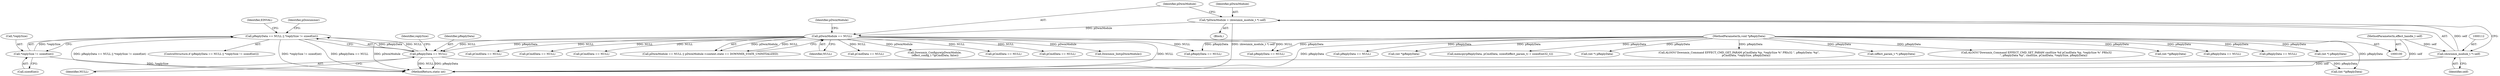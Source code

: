 digraph "0_Android_aeea52da00d210587fb3ed895de3d5f2e0264c88_0@API" {
"1000375" [label="(Call,pReplyData == NULL || *replySize != sizeof(int))"];
"1000376" [label="(Call,pReplyData == NULL)"];
"1000106" [label="(MethodParameterIn,void *pReplyData)"];
"1000118" [label="(Call,pDwmModule == NULL)"];
"1000109" [label="(Call,*pDwmModule = (downmix_module_t *) self)"];
"1000111" [label="(Call,(downmix_module_t *) self)"];
"1000101" [label="(MethodParameterIn,effect_handle_t self)"];
"1000379" [label="(Call,*replySize != sizeof(int))"];
"1000380" [label="(Call,*replySize)"];
"1000113" [label="(Identifier,self)"];
"1000101" [label="(MethodParameterIn,effect_handle_t self)"];
"1000377" [label="(Identifier,pReplyData)"];
"1000322" [label="(Call,pReplyData == NULL)"];
"1000124" [label="(Identifier,pDwmModule)"];
"1000344" [label="(Call,(int *)pReplyData)"];
"1000163" [label="(Call,Downmix_Init(pDwmModule))"];
"1000119" [label="(Identifier,pDwmModule)"];
"1000255" [label="(Call,memcpy(pReplyData, pCmdData, sizeof(effect_param_t) + sizeof(int32_t)))"];
"1000387" [label="(Identifier,EINVAL)"];
"1000120" [label="(Identifier,NULL)"];
"1000169" [label="(Call,pCmdData == NULL)"];
"1000407" [label="(Call,(int *)pReplyData)"];
"1000178" [label="(Call,pReplyData == NULL)"];
"1000375" [label="(Call,pReplyData == NULL || *replySize != sizeof(int))"];
"1000525" [label="(Call,pCmdData == NULL)"];
"1000110" [label="(Identifier,pDwmModule)"];
"1000192" [label="(Call,(int *) pReplyData)"];
"1000548" [label="(MethodReturn,static int)"];
"1000111" [label="(Call,(downmix_module_t *) self)"];
"1000378" [label="(Identifier,NULL)"];
"1000454" [label="(Call,pCmdData == NULL)"];
"1000146" [label="(Call,pReplyData == NULL)"];
"1000106" [label="(MethodParameterIn,void *pReplyData)"];
"1000117" [label="(Call,pDwmModule == NULL || pDwmModule->context.state == DOWNMIX_STATE_UNINITIALIZED)"];
"1000391" [label="(Identifier,pDownmixer)"];
"1000308" [label="(Call,pCmdData == NULL)"];
"1000379" [label="(Call,*replySize != sizeof(int))"];
"1000160" [label="(Call,(int *) pReplyData)"];
"1000376" [label="(Call,pReplyData == NULL)"];
"1000208" [label="(Call,ALOGV(\"Downmix_Command EFFECT_CMD_GET_PARAM pCmdData %p, *replySize %\" PRIu32 \", pReplyData: %p\",\n                 pCmdData, *replySize, pReplyData))"];
"1000415" [label="(Call,pReplyData == NULL)"];
"1000195" [label="(Call,Downmix_Configure(pDwmModule,\n (effect_config_t *)pCmdData, false))"];
"1000107" [label="(Block,)"];
"1000216" [label="(Call,pCmdData == NULL)"];
"1000252" [label="(Call,(effect_param_t *) pReplyData)"];
"1000299" [label="(Call,ALOGV(\"Downmix_Command EFFECT_CMD_SET_PARAM cmdSize %d pCmdData %p, *replySize %\" PRIu32\n                 \", pReplyData %p\", cmdSize, pCmdData, *replySize, pReplyData))"];
"1000382" [label="(Call,sizeof(int))"];
"1000374" [label="(ControlStructure,if (pReplyData == NULL || *replySize != sizeof(int)))"];
"1000472" [label="(Call,pCmdData == NULL)"];
"1000118" [label="(Call,pDwmModule == NULL)"];
"1000446" [label="(Call,(int *)pReplyData)"];
"1000230" [label="(Call,pReplyData == NULL)"];
"1000109" [label="(Call,*pDwmModule = (downmix_module_t *) self)"];
"1000381" [label="(Identifier,replySize)"];
"1000375" -> "1000374"  [label="AST: "];
"1000375" -> "1000376"  [label="CFG: "];
"1000375" -> "1000379"  [label="CFG: "];
"1000376" -> "1000375"  [label="AST: "];
"1000379" -> "1000375"  [label="AST: "];
"1000387" -> "1000375"  [label="CFG: "];
"1000391" -> "1000375"  [label="CFG: "];
"1000375" -> "1000548"  [label="DDG: pReplyData == NULL"];
"1000375" -> "1000548"  [label="DDG: pReplyData == NULL || *replySize != sizeof(int)"];
"1000375" -> "1000548"  [label="DDG: *replySize != sizeof(int)"];
"1000376" -> "1000375"  [label="DDG: pReplyData"];
"1000376" -> "1000375"  [label="DDG: NULL"];
"1000379" -> "1000375"  [label="DDG: *replySize"];
"1000376" -> "1000378"  [label="CFG: "];
"1000377" -> "1000376"  [label="AST: "];
"1000378" -> "1000376"  [label="AST: "];
"1000381" -> "1000376"  [label="CFG: "];
"1000376" -> "1000548"  [label="DDG: pReplyData"];
"1000376" -> "1000548"  [label="DDG: NULL"];
"1000106" -> "1000376"  [label="DDG: pReplyData"];
"1000118" -> "1000376"  [label="DDG: NULL"];
"1000376" -> "1000407"  [label="DDG: pReplyData"];
"1000106" -> "1000100"  [label="AST: "];
"1000106" -> "1000548"  [label="DDG: pReplyData"];
"1000106" -> "1000146"  [label="DDG: pReplyData"];
"1000106" -> "1000160"  [label="DDG: pReplyData"];
"1000106" -> "1000178"  [label="DDG: pReplyData"];
"1000106" -> "1000192"  [label="DDG: pReplyData"];
"1000106" -> "1000208"  [label="DDG: pReplyData"];
"1000106" -> "1000230"  [label="DDG: pReplyData"];
"1000106" -> "1000252"  [label="DDG: pReplyData"];
"1000106" -> "1000255"  [label="DDG: pReplyData"];
"1000106" -> "1000299"  [label="DDG: pReplyData"];
"1000106" -> "1000322"  [label="DDG: pReplyData"];
"1000106" -> "1000344"  [label="DDG: pReplyData"];
"1000106" -> "1000407"  [label="DDG: pReplyData"];
"1000106" -> "1000415"  [label="DDG: pReplyData"];
"1000106" -> "1000446"  [label="DDG: pReplyData"];
"1000118" -> "1000117"  [label="AST: "];
"1000118" -> "1000120"  [label="CFG: "];
"1000119" -> "1000118"  [label="AST: "];
"1000120" -> "1000118"  [label="AST: "];
"1000124" -> "1000118"  [label="CFG: "];
"1000117" -> "1000118"  [label="CFG: "];
"1000118" -> "1000548"  [label="DDG: NULL"];
"1000118" -> "1000548"  [label="DDG: pDwmModule"];
"1000118" -> "1000117"  [label="DDG: pDwmModule"];
"1000118" -> "1000117"  [label="DDG: NULL"];
"1000109" -> "1000118"  [label="DDG: pDwmModule"];
"1000118" -> "1000146"  [label="DDG: NULL"];
"1000118" -> "1000163"  [label="DDG: pDwmModule"];
"1000118" -> "1000169"  [label="DDG: NULL"];
"1000118" -> "1000195"  [label="DDG: pDwmModule"];
"1000118" -> "1000216"  [label="DDG: NULL"];
"1000118" -> "1000308"  [label="DDG: NULL"];
"1000118" -> "1000415"  [label="DDG: NULL"];
"1000118" -> "1000454"  [label="DDG: NULL"];
"1000118" -> "1000472"  [label="DDG: NULL"];
"1000118" -> "1000525"  [label="DDG: NULL"];
"1000109" -> "1000107"  [label="AST: "];
"1000109" -> "1000111"  [label="CFG: "];
"1000110" -> "1000109"  [label="AST: "];
"1000111" -> "1000109"  [label="AST: "];
"1000119" -> "1000109"  [label="CFG: "];
"1000109" -> "1000548"  [label="DDG: (downmix_module_t *) self"];
"1000111" -> "1000109"  [label="DDG: self"];
"1000111" -> "1000113"  [label="CFG: "];
"1000112" -> "1000111"  [label="AST: "];
"1000113" -> "1000111"  [label="AST: "];
"1000111" -> "1000548"  [label="DDG: self"];
"1000101" -> "1000111"  [label="DDG: self"];
"1000101" -> "1000100"  [label="AST: "];
"1000101" -> "1000548"  [label="DDG: self"];
"1000379" -> "1000382"  [label="CFG: "];
"1000380" -> "1000379"  [label="AST: "];
"1000382" -> "1000379"  [label="AST: "];
"1000379" -> "1000548"  [label="DDG: *replySize"];
}
